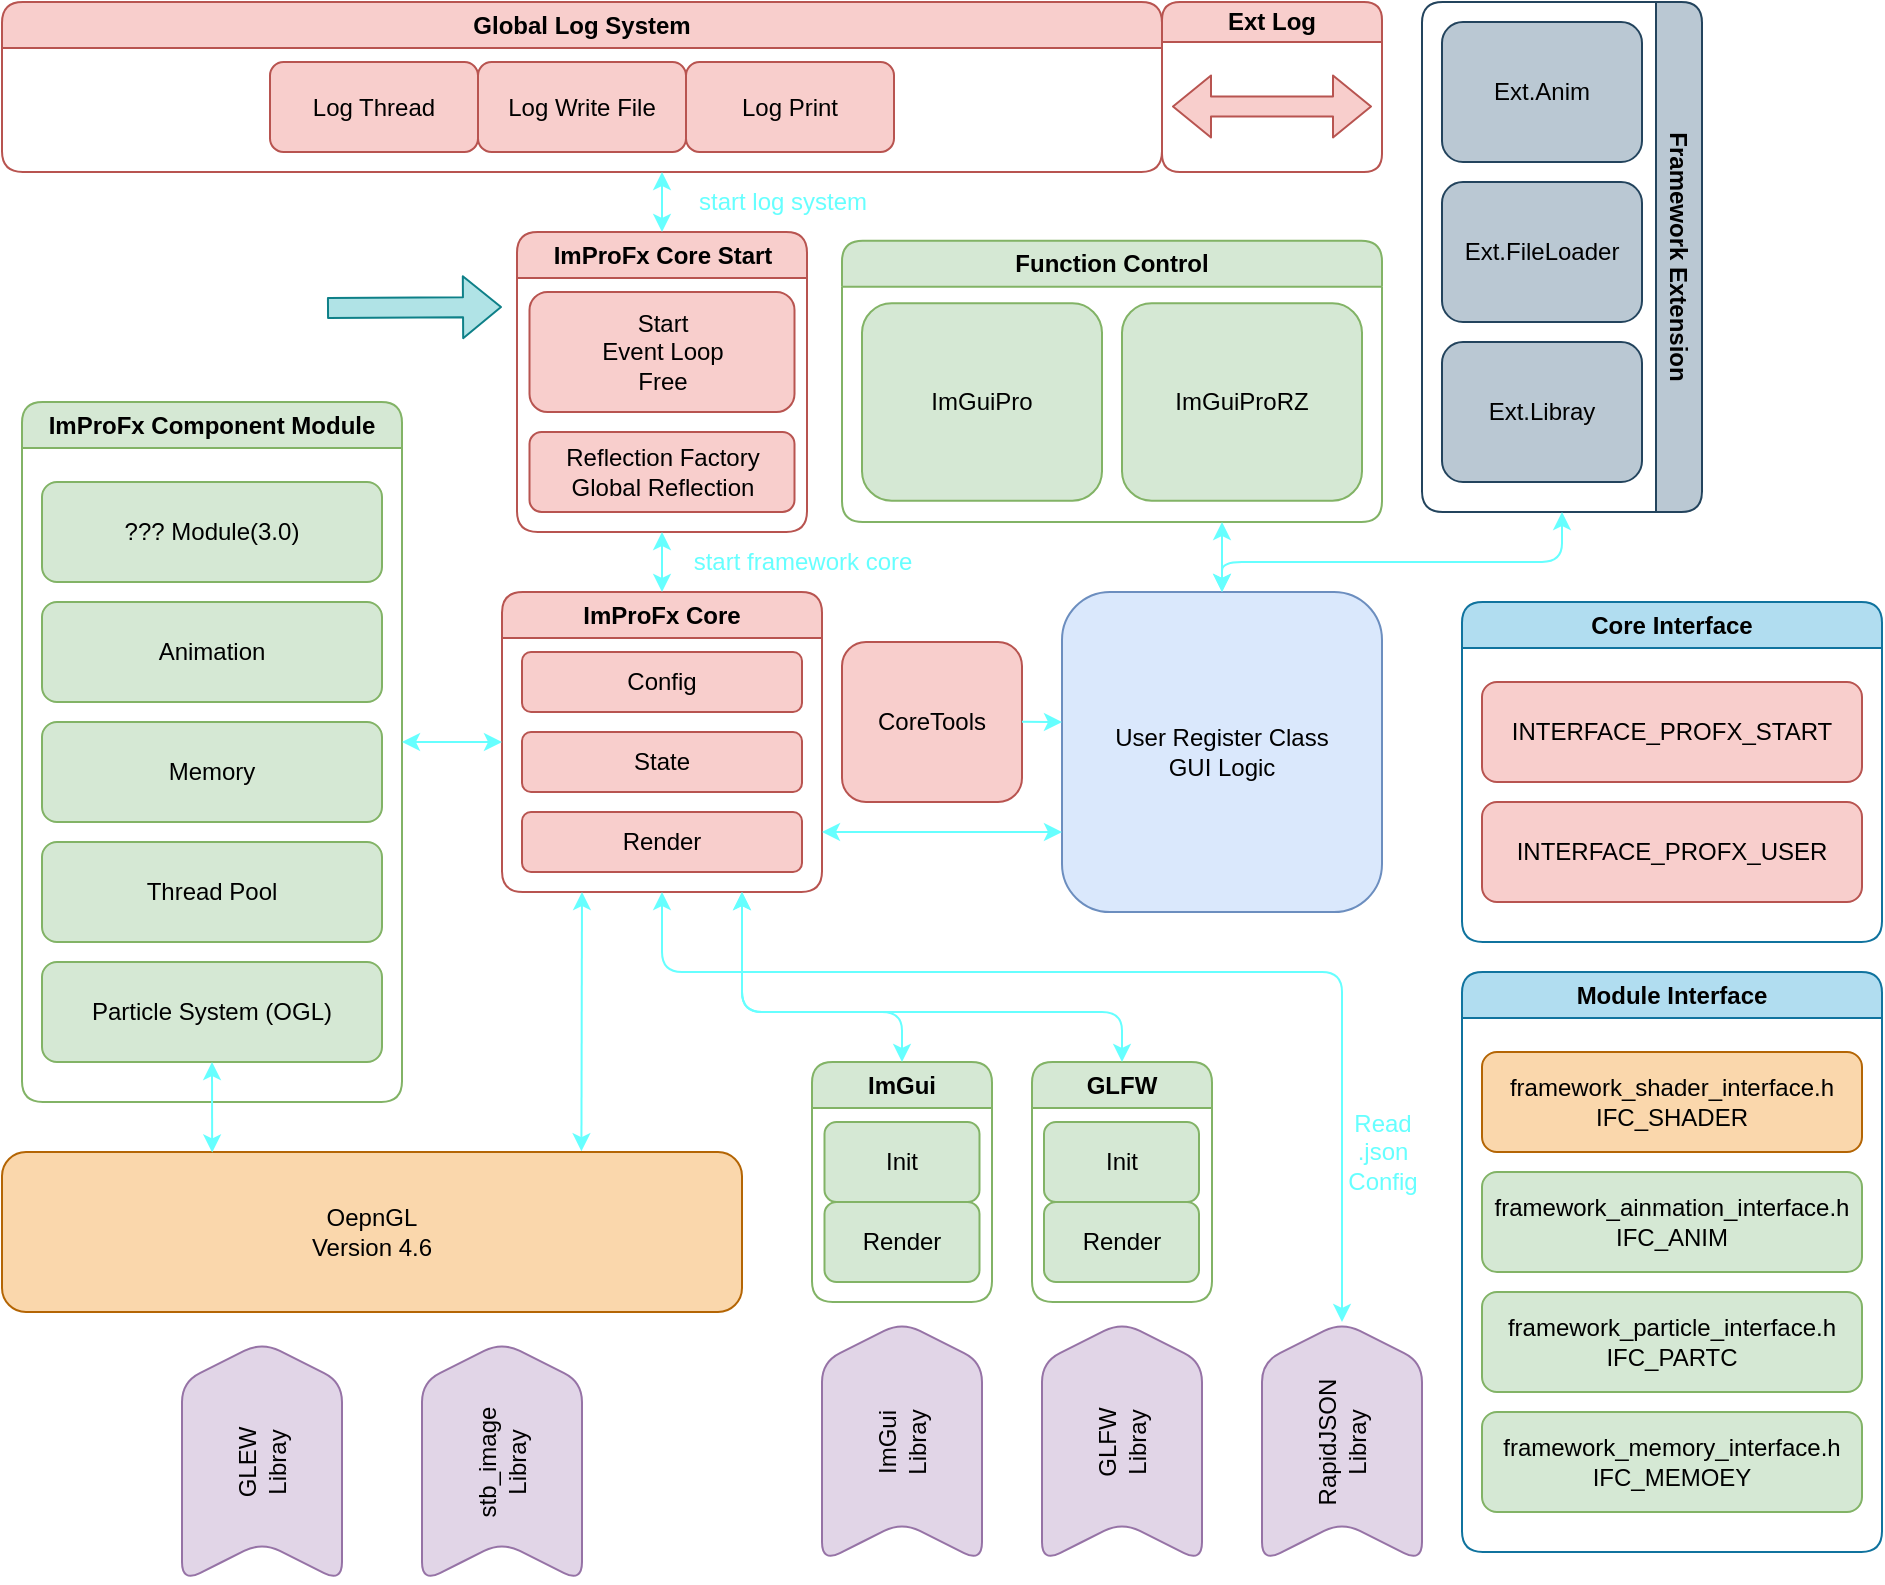 <mxfile version="22.1.7" type="device">
  <diagram name="第 1 页" id="OCjFVxURFl-i-wfBqPG-">
    <mxGraphModel dx="1155" dy="678" grid="1" gridSize="10" guides="1" tooltips="1" connect="1" arrows="1" fold="1" page="1" pageScale="1" pageWidth="256000" pageHeight="256000" math="0" shadow="0">
      <root>
        <mxCell id="0" />
        <mxCell id="1" parent="0" />
        <mxCell id="jNcttIsW4PBzEwMQCXJM-1" value="ImProFx Core" style="swimlane;whiteSpace=wrap;html=1;startSize=23;fillColor=#f8cecc;strokeColor=#b85450;rounded=1;" parent="1" vertex="1">
          <mxGeometry x="880" y="385" width="160" height="150" as="geometry">
            <mxRectangle x="240" y="120" width="120" height="30" as="alternateBounds" />
          </mxGeometry>
        </mxCell>
        <mxCell id="jNcttIsW4PBzEwMQCXJM-66" value="Config" style="whiteSpace=wrap;html=1;fillColor=#f8cecc;strokeColor=#b85450;rounded=1;" parent="jNcttIsW4PBzEwMQCXJM-1" vertex="1">
          <mxGeometry x="10" y="30" width="140" height="30" as="geometry" />
        </mxCell>
        <mxCell id="jNcttIsW4PBzEwMQCXJM-67" value="State" style="whiteSpace=wrap;html=1;fillColor=#f8cecc;strokeColor=#b85450;rounded=1;" parent="jNcttIsW4PBzEwMQCXJM-1" vertex="1">
          <mxGeometry x="10" y="70" width="140" height="30" as="geometry" />
        </mxCell>
        <mxCell id="jNcttIsW4PBzEwMQCXJM-68" value="Render" style="whiteSpace=wrap;html=1;fillColor=#f8cecc;strokeColor=#b85450;rounded=1;" parent="jNcttIsW4PBzEwMQCXJM-1" vertex="1">
          <mxGeometry x="10" y="110" width="140" height="30" as="geometry" />
        </mxCell>
        <mxCell id="jNcttIsW4PBzEwMQCXJM-6" value="ImGui" style="swimlane;whiteSpace=wrap;html=1;fillColor=#d5e8d4;strokeColor=#82b366;rounded=1;" parent="1" vertex="1">
          <mxGeometry x="1035" y="620" width="90" height="120" as="geometry" />
        </mxCell>
        <mxCell id="jNcttIsW4PBzEwMQCXJM-17" value="Init" style="whiteSpace=wrap;html=1;fillColor=#d5e8d4;strokeColor=#82b366;rounded=1;" parent="jNcttIsW4PBzEwMQCXJM-6" vertex="1">
          <mxGeometry x="6.25" y="30" width="77.5" height="40" as="geometry" />
        </mxCell>
        <mxCell id="jNcttIsW4PBzEwMQCXJM-22" value="Render" style="whiteSpace=wrap;html=1;fillColor=#d5e8d4;strokeColor=#82b366;rounded=1;" parent="jNcttIsW4PBzEwMQCXJM-6" vertex="1">
          <mxGeometry x="6.25" y="70" width="77.5" height="40" as="geometry" />
        </mxCell>
        <mxCell id="jNcttIsW4PBzEwMQCXJM-7" value="GLFW" style="swimlane;whiteSpace=wrap;html=1;fillColor=#d5e8d4;strokeColor=#82b366;rounded=1;" parent="1" vertex="1">
          <mxGeometry x="1145" y="620" width="90" height="120" as="geometry" />
        </mxCell>
        <mxCell id="jNcttIsW4PBzEwMQCXJM-23" value="Init" style="whiteSpace=wrap;html=1;fillColor=#d5e8d4;strokeColor=#82b366;rounded=1;" parent="jNcttIsW4PBzEwMQCXJM-7" vertex="1">
          <mxGeometry x="6" y="30" width="77.5" height="40" as="geometry" />
        </mxCell>
        <mxCell id="jNcttIsW4PBzEwMQCXJM-24" value="Render" style="whiteSpace=wrap;html=1;fillColor=#d5e8d4;strokeColor=#82b366;rounded=1;" parent="jNcttIsW4PBzEwMQCXJM-7" vertex="1">
          <mxGeometry x="6" y="70" width="77.5" height="40" as="geometry" />
        </mxCell>
        <mxCell id="jNcttIsW4PBzEwMQCXJM-11" value="" style="endArrow=classic;startArrow=classic;html=1;rounded=1;exitX=0.783;exitY=-0.005;exitDx=0;exitDy=0;entryX=0.25;entryY=1;entryDx=0;entryDy=0;exitPerimeter=0;strokeColor=#66FFFF;" parent="1" source="jNcttIsW4PBzEwMQCXJM-37" target="jNcttIsW4PBzEwMQCXJM-1" edge="1">
          <mxGeometry width="50" height="50" relative="1" as="geometry">
            <mxPoint x="920" y="565" as="sourcePoint" />
            <mxPoint x="908" y="525" as="targetPoint" />
          </mxGeometry>
        </mxCell>
        <mxCell id="jNcttIsW4PBzEwMQCXJM-13" value="ImProFx Core Start" style="swimlane;whiteSpace=wrap;html=1;fillColor=#f8cecc;strokeColor=#b85450;rounded=1;" parent="1" vertex="1">
          <mxGeometry x="887.5" y="205" width="145" height="150" as="geometry" />
        </mxCell>
        <mxCell id="jNcttIsW4PBzEwMQCXJM-33" value="Start&lt;br&gt;Event Loop&lt;br&gt;Free" style="whiteSpace=wrap;html=1;fillColor=#f8cecc;strokeColor=#b85450;rounded=1;" parent="jNcttIsW4PBzEwMQCXJM-13" vertex="1">
          <mxGeometry x="6.25" y="30" width="132.5" height="60" as="geometry" />
        </mxCell>
        <mxCell id="jNcttIsW4PBzEwMQCXJM-35" value="Reflection Factory&lt;br&gt;Global Reflection" style="whiteSpace=wrap;html=1;fillColor=#f8cecc;strokeColor=#b85450;rounded=1;" parent="jNcttIsW4PBzEwMQCXJM-13" vertex="1">
          <mxGeometry x="6.25" y="100" width="132.5" height="40" as="geometry" />
        </mxCell>
        <mxCell id="jNcttIsW4PBzEwMQCXJM-14" value="" style="endArrow=classic;startArrow=classic;html=1;rounded=1;entryX=0.5;entryY=1;entryDx=0;entryDy=0;exitX=0.5;exitY=0;exitDx=0;exitDy=0;strokeColor=#66FFFF;" parent="1" source="jNcttIsW4PBzEwMQCXJM-1" target="jNcttIsW4PBzEwMQCXJM-13" edge="1">
          <mxGeometry width="50" height="50" relative="1" as="geometry">
            <mxPoint x="1030" y="405" as="sourcePoint" />
            <mxPoint x="1080" y="355" as="targetPoint" />
          </mxGeometry>
        </mxCell>
        <mxCell id="jNcttIsW4PBzEwMQCXJM-15" value="User Register Class&lt;br&gt;GUI Logic" style="whiteSpace=wrap;html=1;aspect=fixed;fillColor=#dae8fc;strokeColor=#6c8ebf;rounded=1;" parent="1" vertex="1">
          <mxGeometry x="1160" y="385" width="160" height="160" as="geometry" />
        </mxCell>
        <mxCell id="jNcttIsW4PBzEwMQCXJM-16" value="" style="endArrow=classic;startArrow=classic;html=1;rounded=1;entryX=0;entryY=0.75;entryDx=0;entryDy=0;strokeColor=#66FFFF;" parent="1" target="jNcttIsW4PBzEwMQCXJM-15" edge="1">
          <mxGeometry width="50" height="50" relative="1" as="geometry">
            <mxPoint x="1040" y="505" as="sourcePoint" />
            <mxPoint x="1160" y="490" as="targetPoint" />
          </mxGeometry>
        </mxCell>
        <mxCell id="jNcttIsW4PBzEwMQCXJM-26" value="ImGui&lt;br&gt;Libray" style="shape=step;perimeter=stepPerimeter;whiteSpace=wrap;html=1;fixedSize=1;rotation=-90;fillColor=#e1d5e7;strokeColor=#9673a6;rounded=1;" parent="1" vertex="1">
          <mxGeometry x="1020" y="770" width="120" height="80" as="geometry" />
        </mxCell>
        <mxCell id="jNcttIsW4PBzEwMQCXJM-27" value="GLFW&lt;br&gt;Libray" style="shape=step;perimeter=stepPerimeter;whiteSpace=wrap;html=1;fixedSize=1;rotation=-90;fillColor=#e1d5e7;strokeColor=#9673a6;rounded=1;" parent="1" vertex="1">
          <mxGeometry x="1130" y="770" width="120" height="80" as="geometry" />
        </mxCell>
        <mxCell id="jNcttIsW4PBzEwMQCXJM-28" value="ImProFx Component Module" style="swimlane;whiteSpace=wrap;html=1;fillColor=#d5e8d4;strokeColor=#82b366;rounded=1;" parent="1" vertex="1">
          <mxGeometry x="640" y="290" width="190" height="350" as="geometry" />
        </mxCell>
        <mxCell id="jNcttIsW4PBzEwMQCXJM-29" value="Animation" style="whiteSpace=wrap;html=1;fillColor=#d5e8d4;strokeColor=#82b366;rounded=1;" parent="jNcttIsW4PBzEwMQCXJM-28" vertex="1">
          <mxGeometry x="10" y="100" width="170" height="50" as="geometry" />
        </mxCell>
        <mxCell id="jNcttIsW4PBzEwMQCXJM-30" value="Thread Pool" style="whiteSpace=wrap;html=1;fillColor=#d5e8d4;strokeColor=#82b366;rounded=1;" parent="jNcttIsW4PBzEwMQCXJM-28" vertex="1">
          <mxGeometry x="10" y="220" width="170" height="50" as="geometry" />
        </mxCell>
        <mxCell id="jNcttIsW4PBzEwMQCXJM-31" value="Memory" style="whiteSpace=wrap;html=1;fillColor=#d5e8d4;strokeColor=#82b366;rounded=1;" parent="jNcttIsW4PBzEwMQCXJM-28" vertex="1">
          <mxGeometry x="10" y="160" width="170" height="50" as="geometry" />
        </mxCell>
        <mxCell id="jNcttIsW4PBzEwMQCXJM-32" value="Particle System (OGL)" style="whiteSpace=wrap;html=1;fillColor=#d5e8d4;strokeColor=#82b366;rounded=1;" parent="jNcttIsW4PBzEwMQCXJM-28" vertex="1">
          <mxGeometry x="10" y="280" width="170" height="50" as="geometry" />
        </mxCell>
        <mxCell id="eJOxrRQP5JGUXQqyfAty-1" value="??? Module(3.0)" style="whiteSpace=wrap;html=1;fillColor=#d5e8d4;strokeColor=#82b366;rounded=1;" parent="jNcttIsW4PBzEwMQCXJM-28" vertex="1">
          <mxGeometry x="10" y="40" width="170" height="50" as="geometry" />
        </mxCell>
        <mxCell id="jNcttIsW4PBzEwMQCXJM-37" value="OepnGL&lt;br&gt;Version 4.6" style="rounded=1;whiteSpace=wrap;html=1;fillColor=#fad7ac;strokeColor=#b46504;" parent="1" vertex="1">
          <mxGeometry x="630" y="665" width="370" height="80" as="geometry" />
        </mxCell>
        <mxCell id="jNcttIsW4PBzEwMQCXJM-38" value="GLEW&lt;br&gt;Libray" style="shape=step;perimeter=stepPerimeter;whiteSpace=wrap;html=1;fixedSize=1;rotation=-90;fillColor=#e1d5e7;strokeColor=#9673a6;rounded=1;" parent="1" vertex="1">
          <mxGeometry x="700" y="780" width="120" height="80" as="geometry" />
        </mxCell>
        <mxCell id="jNcttIsW4PBzEwMQCXJM-41" value="" style="endArrow=classic;startArrow=classic;html=1;rounded=1;entryX=0.5;entryY=1;entryDx=0;entryDy=0;exitX=0.284;exitY=0.003;exitDx=0;exitDy=0;exitPerimeter=0;strokeColor=#66FFFF;" parent="1" source="jNcttIsW4PBzEwMQCXJM-37" target="jNcttIsW4PBzEwMQCXJM-32" edge="1">
          <mxGeometry width="50" height="50" relative="1" as="geometry">
            <mxPoint x="890" y="695" as="sourcePoint" />
            <mxPoint x="940" y="645" as="targetPoint" />
            <Array as="points" />
          </mxGeometry>
        </mxCell>
        <mxCell id="jNcttIsW4PBzEwMQCXJM-42" value="" style="endArrow=classic;startArrow=classic;html=1;rounded=1;exitX=0.5;exitY=0;exitDx=0;exitDy=0;entryX=0.75;entryY=1;entryDx=0;entryDy=0;strokeColor=#66FFFF;" parent="1" source="jNcttIsW4PBzEwMQCXJM-6" target="jNcttIsW4PBzEwMQCXJM-1" edge="1">
          <mxGeometry width="50" height="50" relative="1" as="geometry">
            <mxPoint x="990" y="605" as="sourcePoint" />
            <mxPoint x="960" y="525" as="targetPoint" />
            <Array as="points">
              <mxPoint x="1080" y="595" />
              <mxPoint x="1000" y="595" />
            </Array>
          </mxGeometry>
        </mxCell>
        <mxCell id="jNcttIsW4PBzEwMQCXJM-44" value="" style="endArrow=classic;startArrow=classic;html=1;rounded=1;entryX=0.75;entryY=1;entryDx=0;entryDy=0;exitX=0.5;exitY=0;exitDx=0;exitDy=0;strokeColor=#66FFFF;" parent="1" source="jNcttIsW4PBzEwMQCXJM-7" target="jNcttIsW4PBzEwMQCXJM-1" edge="1">
          <mxGeometry width="50" height="50" relative="1" as="geometry">
            <mxPoint x="890" y="625" as="sourcePoint" />
            <mxPoint x="940" y="575" as="targetPoint" />
            <Array as="points">
              <mxPoint x="1190" y="595" />
              <mxPoint x="1000" y="595" />
            </Array>
          </mxGeometry>
        </mxCell>
        <mxCell id="jNcttIsW4PBzEwMQCXJM-45" value="" style="shape=flexArrow;endArrow=classic;html=1;rounded=1;entryX=0;entryY=0.25;entryDx=0;entryDy=0;fillColor=#b0e3e6;strokeColor=#0e8088;" parent="1" edge="1">
          <mxGeometry width="50" height="50" relative="1" as="geometry">
            <mxPoint x="792.5" y="243" as="sourcePoint" />
            <mxPoint x="880" y="242.5" as="targetPoint" />
          </mxGeometry>
        </mxCell>
        <mxCell id="jNcttIsW4PBzEwMQCXJM-46" value="Global Log System" style="swimlane;whiteSpace=wrap;html=1;fillColor=#f8cecc;strokeColor=#b85450;rounded=1;" parent="1" vertex="1">
          <mxGeometry x="630" y="90" width="580" height="85" as="geometry" />
        </mxCell>
        <mxCell id="jNcttIsW4PBzEwMQCXJM-48" value="Log Thread" style="whiteSpace=wrap;html=1;fillColor=#f8cecc;strokeColor=#b85450;rounded=1;" parent="jNcttIsW4PBzEwMQCXJM-46" vertex="1">
          <mxGeometry x="134" y="30" width="104" height="45" as="geometry" />
        </mxCell>
        <mxCell id="jNcttIsW4PBzEwMQCXJM-49" value="Log Write File" style="whiteSpace=wrap;html=1;fillColor=#f8cecc;strokeColor=#b85450;rounded=1;" parent="jNcttIsW4PBzEwMQCXJM-46" vertex="1">
          <mxGeometry x="238" y="30" width="104" height="45" as="geometry" />
        </mxCell>
        <mxCell id="jNcttIsW4PBzEwMQCXJM-57" value="Log Print" style="whiteSpace=wrap;html=1;fillColor=#f8cecc;strokeColor=#b85450;rounded=1;" parent="jNcttIsW4PBzEwMQCXJM-46" vertex="1">
          <mxGeometry x="342" y="30" width="104" height="45" as="geometry" />
        </mxCell>
        <mxCell id="jNcttIsW4PBzEwMQCXJM-53" value="" style="endArrow=classic;startArrow=classic;html=1;rounded=1;entryX=0.5;entryY=0;entryDx=0;entryDy=0;strokeColor=#66FFFF;" parent="1" target="jNcttIsW4PBzEwMQCXJM-13" edge="1">
          <mxGeometry width="50" height="50" relative="1" as="geometry">
            <mxPoint x="960" y="175" as="sourcePoint" />
            <mxPoint x="1010" y="245" as="targetPoint" />
          </mxGeometry>
        </mxCell>
        <mxCell id="jNcttIsW4PBzEwMQCXJM-54" value="&lt;font color=&quot;#66ffff&quot;&gt;start log system&lt;/font&gt;" style="text;html=1;align=center;verticalAlign=middle;resizable=0;points=[];autosize=1;strokeColor=none;fillColor=none;rounded=1;" parent="1" vertex="1">
          <mxGeometry x="965" y="175" width="110" height="30" as="geometry" />
        </mxCell>
        <mxCell id="jNcttIsW4PBzEwMQCXJM-62" value="stb_image&lt;br&gt;Libray" style="shape=step;perimeter=stepPerimeter;whiteSpace=wrap;html=1;fixedSize=1;rotation=-90;fillColor=#e1d5e7;strokeColor=#9673a6;rounded=1;" parent="1" vertex="1">
          <mxGeometry x="820" y="780" width="120" height="80" as="geometry" />
        </mxCell>
        <mxCell id="jNcttIsW4PBzEwMQCXJM-63" value="RapidJSON&lt;br&gt;Libray" style="shape=step;perimeter=stepPerimeter;whiteSpace=wrap;html=1;fixedSize=1;rotation=-90;fillColor=#e1d5e7;strokeColor=#9673a6;rounded=1;" parent="1" vertex="1">
          <mxGeometry x="1240" y="770" width="120" height="80" as="geometry" />
        </mxCell>
        <mxCell id="jNcttIsW4PBzEwMQCXJM-64" value="" style="endArrow=classic;startArrow=classic;html=1;rounded=1;entryX=0.5;entryY=1;entryDx=0;entryDy=0;strokeColor=#66FFFF;" parent="1" target="jNcttIsW4PBzEwMQCXJM-1" edge="1">
          <mxGeometry width="50" height="50" relative="1" as="geometry">
            <mxPoint x="1300" y="750" as="sourcePoint" />
            <mxPoint x="940" y="595" as="targetPoint" />
            <Array as="points">
              <mxPoint x="1300" y="575" />
              <mxPoint x="960" y="575" />
            </Array>
          </mxGeometry>
        </mxCell>
        <mxCell id="jNcttIsW4PBzEwMQCXJM-65" value="&lt;font color=&quot;#66ffff&quot;&gt;Read&lt;br&gt;.json&lt;br&gt;Config&lt;/font&gt;" style="text;html=1;align=center;verticalAlign=middle;resizable=0;points=[];autosize=1;strokeColor=none;fillColor=none;rounded=1;" parent="1" vertex="1">
          <mxGeometry x="1290" y="635" width="60" height="60" as="geometry" />
        </mxCell>
        <mxCell id="jNcttIsW4PBzEwMQCXJM-70" value="&lt;font color=&quot;#66ffff&quot;&gt;start framework core&lt;/font&gt;" style="text;html=1;align=center;verticalAlign=middle;resizable=0;points=[];autosize=1;strokeColor=none;fillColor=none;rounded=1;" parent="1" vertex="1">
          <mxGeometry x="965" y="355" width="130" height="30" as="geometry" />
        </mxCell>
        <mxCell id="cm3qc60Ot5A44L3YmD7j-7" value="Module Interface" style="swimlane;whiteSpace=wrap;html=1;fillColor=#b1ddf0;strokeColor=#10739e;rounded=1;" parent="1" vertex="1">
          <mxGeometry x="1360" y="575" width="210" height="290" as="geometry" />
        </mxCell>
        <mxCell id="cm3qc60Ot5A44L3YmD7j-2" value="framework_shader_interface.h&lt;br&gt;IFC_SHADER" style="rounded=1;whiteSpace=wrap;html=1;fillColor=#fad7ac;strokeColor=#b46504;" parent="cm3qc60Ot5A44L3YmD7j-7" vertex="1">
          <mxGeometry x="10" y="40" width="190" height="50" as="geometry" />
        </mxCell>
        <mxCell id="cm3qc60Ot5A44L3YmD7j-3" value="framework_ainmation_interface.h&lt;br&gt;IFC_ANIM" style="rounded=1;whiteSpace=wrap;html=1;fillColor=#d5e8d4;strokeColor=#82b366;" parent="cm3qc60Ot5A44L3YmD7j-7" vertex="1">
          <mxGeometry x="10" y="100" width="190" height="50" as="geometry" />
        </mxCell>
        <mxCell id="cm3qc60Ot5A44L3YmD7j-4" value="framework_particle_interface.h&lt;br&gt;IFC_PARTC" style="rounded=1;whiteSpace=wrap;html=1;fillColor=#d5e8d4;strokeColor=#82b366;" parent="cm3qc60Ot5A44L3YmD7j-7" vertex="1">
          <mxGeometry x="10" y="160" width="190" height="50" as="geometry" />
        </mxCell>
        <mxCell id="cm3qc60Ot5A44L3YmD7j-5" value="framework_memory_interface.h&lt;br&gt;IFC_MEMOEY" style="rounded=1;whiteSpace=wrap;html=1;fillColor=#d5e8d4;strokeColor=#82b366;" parent="cm3qc60Ot5A44L3YmD7j-7" vertex="1">
          <mxGeometry x="10" y="220" width="190" height="50" as="geometry" />
        </mxCell>
        <mxCell id="cm3qc60Ot5A44L3YmD7j-9" value="Core Interface" style="swimlane;whiteSpace=wrap;html=1;fillColor=#b1ddf0;strokeColor=#10739e;startSize=23;rounded=1;" parent="1" vertex="1">
          <mxGeometry x="1360" y="390" width="210" height="170" as="geometry" />
        </mxCell>
        <mxCell id="cm3qc60Ot5A44L3YmD7j-10" value="INTERFACE_PROFX_START" style="rounded=1;whiteSpace=wrap;html=1;fillColor=#f8cecc;strokeColor=#b85450;" parent="cm3qc60Ot5A44L3YmD7j-9" vertex="1">
          <mxGeometry x="10" y="40" width="190" height="50" as="geometry" />
        </mxCell>
        <mxCell id="cm3qc60Ot5A44L3YmD7j-11" value="INTERFACE_PROFX_USER" style="rounded=1;whiteSpace=wrap;html=1;fillColor=#f8cecc;strokeColor=#b85450;" parent="cm3qc60Ot5A44L3YmD7j-9" vertex="1">
          <mxGeometry x="10" y="100" width="190" height="50" as="geometry" />
        </mxCell>
        <mxCell id="cm3qc60Ot5A44L3YmD7j-15" value="" style="endArrow=classic;startArrow=classic;html=1;rounded=1;entryX=0;entryY=0.5;entryDx=0;entryDy=0;strokeColor=#66FFFF;" parent="1" target="jNcttIsW4PBzEwMQCXJM-1" edge="1">
          <mxGeometry width="50" height="50" relative="1" as="geometry">
            <mxPoint x="830" y="460" as="sourcePoint" />
            <mxPoint x="1120" y="390" as="targetPoint" />
          </mxGeometry>
        </mxCell>
        <mxCell id="KaBPlQy1LjawjrPZadPv-2" value="Framework Extension" style="swimlane;horizontal=0;whiteSpace=wrap;html=1;rotation=-180;rounded=1;fillColor=#bac8d3;strokeColor=#23445d;" parent="1" vertex="1">
          <mxGeometry x="1340" y="90" width="140" height="255" as="geometry" />
        </mxCell>
        <mxCell id="KaBPlQy1LjawjrPZadPv-21" value="Ext.Anim" style="rounded=1;whiteSpace=wrap;html=1;fillColor=#bac8d3;strokeColor=#23445d;" parent="KaBPlQy1LjawjrPZadPv-2" vertex="1">
          <mxGeometry x="10" y="10" width="100" height="70" as="geometry" />
        </mxCell>
        <mxCell id="KaBPlQy1LjawjrPZadPv-22" value="Ext.FileLoader" style="rounded=1;whiteSpace=wrap;html=1;fillColor=#bac8d3;strokeColor=#23445d;" parent="KaBPlQy1LjawjrPZadPv-2" vertex="1">
          <mxGeometry x="10" y="90" width="100" height="70" as="geometry" />
        </mxCell>
        <mxCell id="KaBPlQy1LjawjrPZadPv-23" value="Ext.Libray" style="rounded=1;whiteSpace=wrap;html=1;fillColor=#bac8d3;strokeColor=#23445d;" parent="KaBPlQy1LjawjrPZadPv-2" vertex="1">
          <mxGeometry x="10" y="170" width="100" height="70" as="geometry" />
        </mxCell>
        <mxCell id="KaBPlQy1LjawjrPZadPv-5" value="Function Control" style="swimlane;whiteSpace=wrap;html=1;rounded=1;fillColor=#d5e8d4;strokeColor=#82b366;" parent="1" vertex="1">
          <mxGeometry x="1050" y="209.38" width="270" height="140.62" as="geometry" />
        </mxCell>
        <mxCell id="KaBPlQy1LjawjrPZadPv-16" value="ImGuiPro" style="rounded=1;whiteSpace=wrap;html=1;fillColor=#d5e8d4;strokeColor=#82b366;" parent="KaBPlQy1LjawjrPZadPv-5" vertex="1">
          <mxGeometry x="10" y="31.24" width="120" height="98.76" as="geometry" />
        </mxCell>
        <mxCell id="KaBPlQy1LjawjrPZadPv-17" value="ImGuiProRZ" style="rounded=1;whiteSpace=wrap;html=1;fillColor=#d5e8d4;strokeColor=#82b366;" parent="KaBPlQy1LjawjrPZadPv-5" vertex="1">
          <mxGeometry x="140" y="31.24" width="120" height="98.76" as="geometry" />
        </mxCell>
        <mxCell id="KaBPlQy1LjawjrPZadPv-7" value="" style="endArrow=classic;startArrow=classic;html=1;rounded=1;exitX=0.5;exitY=0;exitDx=0;exitDy=0;strokeColor=#66FFFF;" parent="1" source="jNcttIsW4PBzEwMQCXJM-15" edge="1">
          <mxGeometry width="50" height="50" relative="1" as="geometry">
            <mxPoint x="1220" y="380" as="sourcePoint" />
            <mxPoint x="1240" y="350" as="targetPoint" />
          </mxGeometry>
        </mxCell>
        <mxCell id="KaBPlQy1LjawjrPZadPv-12" value="Ext Log" style="swimlane;whiteSpace=wrap;html=1;fillColor=#f8cecc;strokeColor=#b85450;rounded=1;startSize=20;" parent="1" vertex="1">
          <mxGeometry x="1210" y="90" width="110" height="85" as="geometry" />
        </mxCell>
        <mxCell id="KaBPlQy1LjawjrPZadPv-18" value="" style="shape=flexArrow;endArrow=classic;startArrow=classic;html=1;rounded=1;fillColor=#f8cecc;strokeColor=#b85450;" parent="KaBPlQy1LjawjrPZadPv-12" edge="1">
          <mxGeometry width="100" height="100" relative="1" as="geometry">
            <mxPoint x="5" y="52.22" as="sourcePoint" />
            <mxPoint x="105" y="52.22" as="targetPoint" />
          </mxGeometry>
        </mxCell>
        <mxCell id="KaBPlQy1LjawjrPZadPv-19" value="" style="endArrow=classic;startArrow=classic;html=1;rounded=1;entryX=0.5;entryY=0;entryDx=0;entryDy=0;exitX=0.5;exitY=0;exitDx=0;exitDy=0;strokeColor=#66FFFF;" parent="1" source="jNcttIsW4PBzEwMQCXJM-15" target="KaBPlQy1LjawjrPZadPv-2" edge="1">
          <mxGeometry width="50" height="50" relative="1" as="geometry">
            <mxPoint x="1260" y="320" as="sourcePoint" />
            <mxPoint x="1310" y="270" as="targetPoint" />
            <Array as="points">
              <mxPoint x="1240" y="370" />
              <mxPoint x="1410" y="370" />
            </Array>
          </mxGeometry>
        </mxCell>
        <mxCell id="eJOxrRQP5JGUXQqyfAty-19" value="CoreTools" style="rounded=1;whiteSpace=wrap;html=1;fillColor=#f8cecc;strokeColor=#b85450;" parent="1" vertex="1">
          <mxGeometry x="1050" y="410" width="90" height="80" as="geometry" />
        </mxCell>
        <mxCell id="eJOxrRQP5JGUXQqyfAty-23" value="" style="endArrow=classic;html=1;rounded=0;exitX=1;exitY=0.5;exitDx=0;exitDy=0;strokeColor=#66FFFF;" parent="1" edge="1">
          <mxGeometry width="50" height="50" relative="1" as="geometry">
            <mxPoint x="1140" y="449.93" as="sourcePoint" />
            <mxPoint x="1160" y="450" as="targetPoint" />
          </mxGeometry>
        </mxCell>
      </root>
    </mxGraphModel>
  </diagram>
</mxfile>
